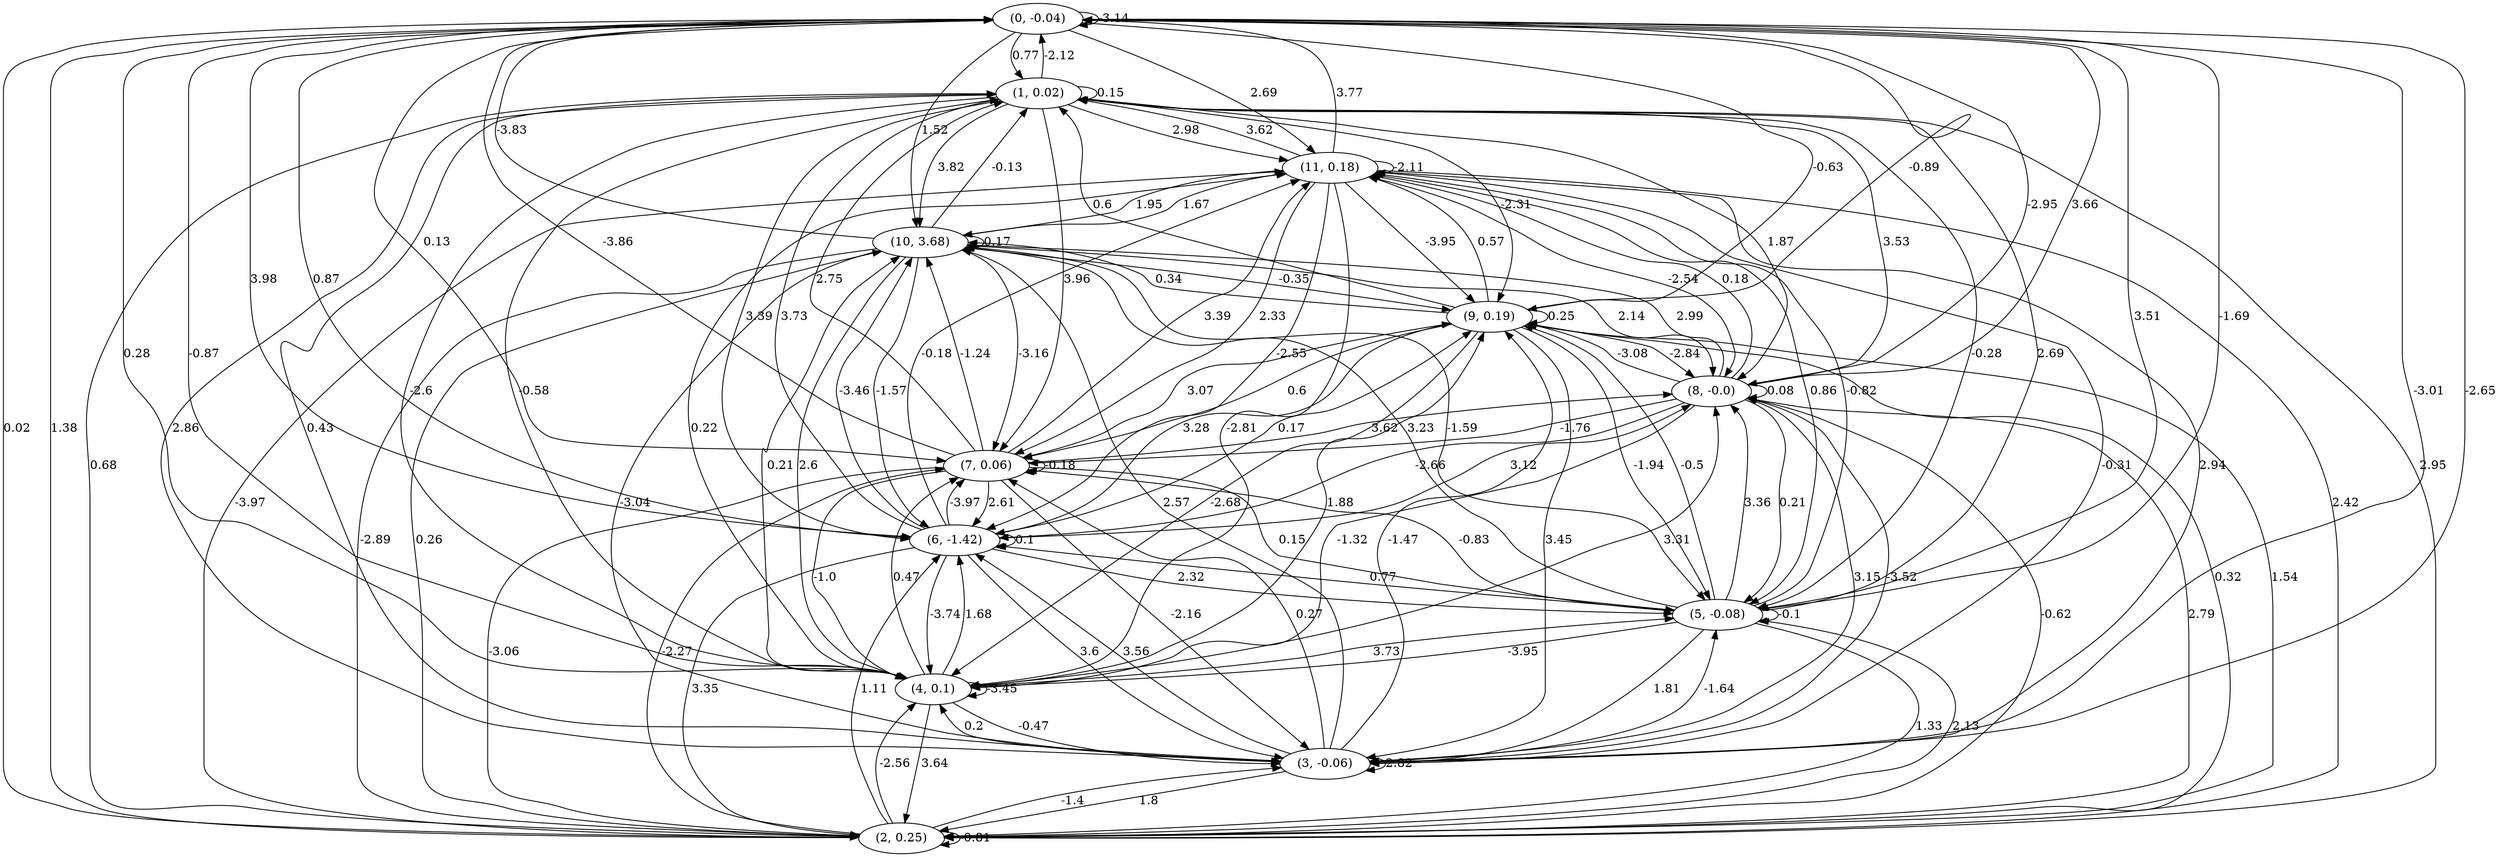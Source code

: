 digraph {
    0 [ label = "(0, -0.04)" ]
    1 [ label = "(1, 0.02)" ]
    2 [ label = "(2, 0.25)" ]
    3 [ label = "(3, -0.06)" ]
    4 [ label = "(4, 0.1)" ]
    5 [ label = "(5, -0.08)" ]
    6 [ label = "(6, -1.42)" ]
    7 [ label = "(7, 0.06)" ]
    8 [ label = "(8, -0.0)" ]
    9 [ label = "(9, 0.19)" ]
    10 [ label = "(10, 3.68)" ]
    11 [ label = "(11, 0.18)" ]
    0 -> 0 [ label = "-3.14" ]
    1 -> 1 [ label = "0.15" ]
    2 -> 2 [ label = "-0.81" ]
    3 -> 3 [ label = "2.82" ]
    4 -> 4 [ label = "-3.45" ]
    5 -> 5 [ label = "-0.1" ]
    6 -> 6 [ label = "0.1" ]
    7 -> 7 [ label = "-0.18" ]
    8 -> 8 [ label = "0.08" ]
    9 -> 9 [ label = "0.25" ]
    10 -> 10 [ label = "0.17" ]
    11 -> 11 [ label = "-2.11" ]
    1 -> 0 [ label = "-2.12" ]
    2 -> 0 [ label = "1.38" ]
    3 -> 0 [ label = "-2.65" ]
    4 -> 0 [ label = "-0.87" ]
    5 -> 0 [ label = "-1.69" ]
    6 -> 0 [ label = "0.87" ]
    7 -> 0 [ label = "-3.86" ]
    8 -> 0 [ label = "3.66" ]
    9 -> 0 [ label = "-0.89" ]
    10 -> 0 [ label = "-3.83" ]
    11 -> 0 [ label = "3.77" ]
    0 -> 1 [ label = "0.77" ]
    2 -> 1 [ label = "0.68" ]
    3 -> 1 [ label = "0.43" ]
    4 -> 1 [ label = "-0.58" ]
    5 -> 1 [ label = "2.69" ]
    6 -> 1 [ label = "3.73" ]
    7 -> 1 [ label = "2.75" ]
    8 -> 1 [ label = "3.53" ]
    9 -> 1 [ label = "0.6" ]
    10 -> 1 [ label = "-0.13" ]
    11 -> 1 [ label = "3.62" ]
    0 -> 2 [ label = "0.02" ]
    1 -> 2 [ label = "2.95" ]
    3 -> 2 [ label = "1.8" ]
    4 -> 2 [ label = "3.64" ]
    5 -> 2 [ label = "1.33" ]
    6 -> 2 [ label = "3.35" ]
    7 -> 2 [ label = "-3.06" ]
    8 -> 2 [ label = "-0.62" ]
    9 -> 2 [ label = "0.32" ]
    10 -> 2 [ label = "-2.89" ]
    11 -> 2 [ label = "2.42" ]
    0 -> 3 [ label = "-3.01" ]
    1 -> 3 [ label = "2.86" ]
    2 -> 3 [ label = "-1.4" ]
    4 -> 3 [ label = "-0.47" ]
    5 -> 3 [ label = "1.81" ]
    6 -> 3 [ label = "3.6" ]
    7 -> 3 [ label = "-2.16" ]
    8 -> 3 [ label = "3.15" ]
    9 -> 3 [ label = "3.45" ]
    10 -> 3 [ label = "-3.04" ]
    11 -> 3 [ label = "2.94" ]
    0 -> 4 [ label = "0.28" ]
    1 -> 4 [ label = "-2.6" ]
    2 -> 4 [ label = "-2.56" ]
    3 -> 4 [ label = "0.2" ]
    5 -> 4 [ label = "-3.95" ]
    6 -> 4 [ label = "-3.74" ]
    7 -> 4 [ label = "-1.0" ]
    8 -> 4 [ label = "-1.32" ]
    9 -> 4 [ label = "-2.68" ]
    10 -> 4 [ label = "2.6" ]
    11 -> 4 [ label = "-2.81" ]
    0 -> 5 [ label = "3.51" ]
    1 -> 5 [ label = "-0.28" ]
    2 -> 5 [ label = "2.13" ]
    3 -> 5 [ label = "-1.64" ]
    4 -> 5 [ label = "3.73" ]
    6 -> 5 [ label = "2.32" ]
    7 -> 5 [ label = "0.15" ]
    8 -> 5 [ label = "0.21" ]
    9 -> 5 [ label = "-1.94" ]
    10 -> 5 [ label = "-1.59" ]
    11 -> 5 [ label = "0.86" ]
    0 -> 6 [ label = "3.98" ]
    1 -> 6 [ label = "3.39" ]
    2 -> 6 [ label = "1.11" ]
    3 -> 6 [ label = "3.56" ]
    4 -> 6 [ label = "1.68" ]
    5 -> 6 [ label = "0.77" ]
    7 -> 6 [ label = "2.61" ]
    8 -> 6 [ label = "-2.66" ]
    9 -> 6 [ label = "3.28" ]
    10 -> 6 [ label = "-1.57" ]
    11 -> 6 [ label = "-2.55" ]
    0 -> 7 [ label = "0.13" ]
    1 -> 7 [ label = "3.96" ]
    2 -> 7 [ label = "-2.27" ]
    3 -> 7 [ label = "0.27" ]
    4 -> 7 [ label = "0.47" ]
    5 -> 7 [ label = "-0.83" ]
    6 -> 7 [ label = "-3.97" ]
    8 -> 7 [ label = "-1.76" ]
    9 -> 7 [ label = "0.6" ]
    10 -> 7 [ label = "-3.16" ]
    11 -> 7 [ label = "2.33" ]
    0 -> 8 [ label = "-2.95" ]
    1 -> 8 [ label = "1.87" ]
    2 -> 8 [ label = "2.79" ]
    3 -> 8 [ label = "-3.52" ]
    4 -> 8 [ label = "3.31" ]
    5 -> 8 [ label = "3.36" ]
    6 -> 8 [ label = "3.12" ]
    7 -> 8 [ label = "3.62" ]
    9 -> 8 [ label = "-2.84" ]
    10 -> 8 [ label = "2.14" ]
    11 -> 8 [ label = "-2.54" ]
    0 -> 9 [ label = "-0.63" ]
    1 -> 9 [ label = "-2.31" ]
    2 -> 9 [ label = "1.54" ]
    3 -> 9 [ label = "-1.47" ]
    4 -> 9 [ label = "1.88" ]
    5 -> 9 [ label = "-0.5" ]
    6 -> 9 [ label = "0.17" ]
    7 -> 9 [ label = "3.07" ]
    8 -> 9 [ label = "-3.08" ]
    10 -> 9 [ label = "-0.35" ]
    11 -> 9 [ label = "-3.95" ]
    0 -> 10 [ label = "1.52" ]
    1 -> 10 [ label = "3.82" ]
    2 -> 10 [ label = "0.26" ]
    3 -> 10 [ label = "2.57" ]
    4 -> 10 [ label = "0.21" ]
    5 -> 10 [ label = "3.23" ]
    6 -> 10 [ label = "-3.46" ]
    7 -> 10 [ label = "-1.24" ]
    8 -> 10 [ label = "2.99" ]
    9 -> 10 [ label = "0.34" ]
    11 -> 10 [ label = "1.95" ]
    0 -> 11 [ label = "2.69" ]
    1 -> 11 [ label = "2.98" ]
    2 -> 11 [ label = "-3.97" ]
    3 -> 11 [ label = "-0.31" ]
    4 -> 11 [ label = "0.22" ]
    5 -> 11 [ label = "-0.82" ]
    6 -> 11 [ label = "-0.18" ]
    7 -> 11 [ label = "3.39" ]
    8 -> 11 [ label = "0.18" ]
    9 -> 11 [ label = "0.57" ]
    10 -> 11 [ label = "1.67" ]
}

